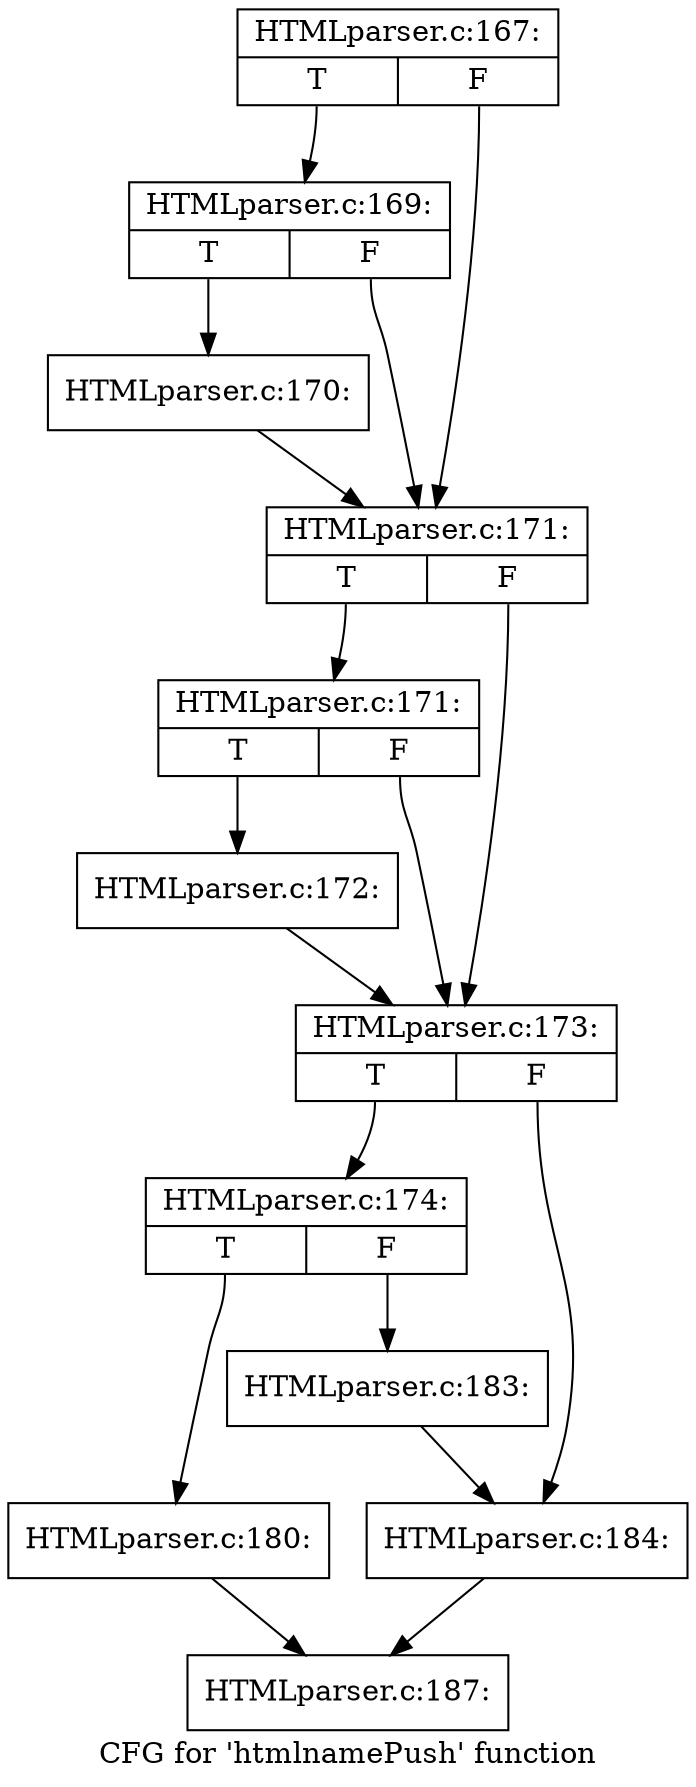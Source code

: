 digraph "CFG for 'htmlnamePush' function" {
	label="CFG for 'htmlnamePush' function";

	Node0x3f6a910 [shape=record,label="{HTMLparser.c:167:|{<s0>T|<s1>F}}"];
	Node0x3f6a910:s0 -> Node0x3f6ad40;
	Node0x3f6a910:s1 -> Node0x3f6acf0;
	Node0x3f6ad40 [shape=record,label="{HTMLparser.c:169:|{<s0>T|<s1>F}}"];
	Node0x3f6ad40:s0 -> Node0x3f6aca0;
	Node0x3f6ad40:s1 -> Node0x3f6acf0;
	Node0x3f6aca0 [shape=record,label="{HTMLparser.c:170:}"];
	Node0x3f6aca0 -> Node0x3f6acf0;
	Node0x3f6acf0 [shape=record,label="{HTMLparser.c:171:|{<s0>T|<s1>F}}"];
	Node0x3f6acf0:s0 -> Node0x3f779a0;
	Node0x3f6acf0:s1 -> Node0x3f77950;
	Node0x3f779a0 [shape=record,label="{HTMLparser.c:171:|{<s0>T|<s1>F}}"];
	Node0x3f779a0:s0 -> Node0x3f77900;
	Node0x3f779a0:s1 -> Node0x3f77950;
	Node0x3f77900 [shape=record,label="{HTMLparser.c:172:}"];
	Node0x3f77900 -> Node0x3f77950;
	Node0x3f77950 [shape=record,label="{HTMLparser.c:173:|{<s0>T|<s1>F}}"];
	Node0x3f77950:s0 -> Node0x3f783c0;
	Node0x3f77950:s1 -> Node0x3f78410;
	Node0x3f783c0 [shape=record,label="{HTMLparser.c:174:|{<s0>T|<s1>F}}"];
	Node0x3f783c0:s0 -> Node0x3f79670;
	Node0x3f783c0:s1 -> Node0x3f796c0;
	Node0x3f79670 [shape=record,label="{HTMLparser.c:180:}"];
	Node0x3f79670 -> Node0x3f6ae30;
	Node0x3f796c0 [shape=record,label="{HTMLparser.c:183:}"];
	Node0x3f796c0 -> Node0x3f78410;
	Node0x3f78410 [shape=record,label="{HTMLparser.c:184:}"];
	Node0x3f78410 -> Node0x3f6ae30;
	Node0x3f6ae30 [shape=record,label="{HTMLparser.c:187:}"];
}
